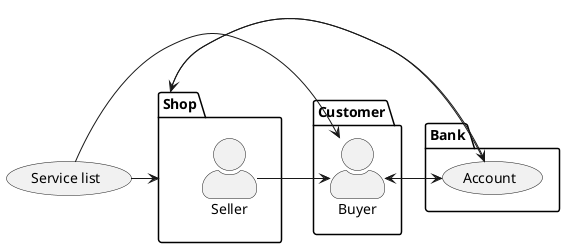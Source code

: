 @startuml
'https://plantuml.com/use-case-diagram
skinparam actorStyle awesome

package Shop {
    :Seller: as Seller
}

package Bank {
    :Account: as (Account)
}

package Customer {
    :Buyer: as Buyer
}




(Service list) -> Shop
(Service list) -> Buyer
Seller -> Buyer
(Account) -> Buyer
Buyer -> (Account)

(Account) -> Shop
Shop -> (Account)

@enduml